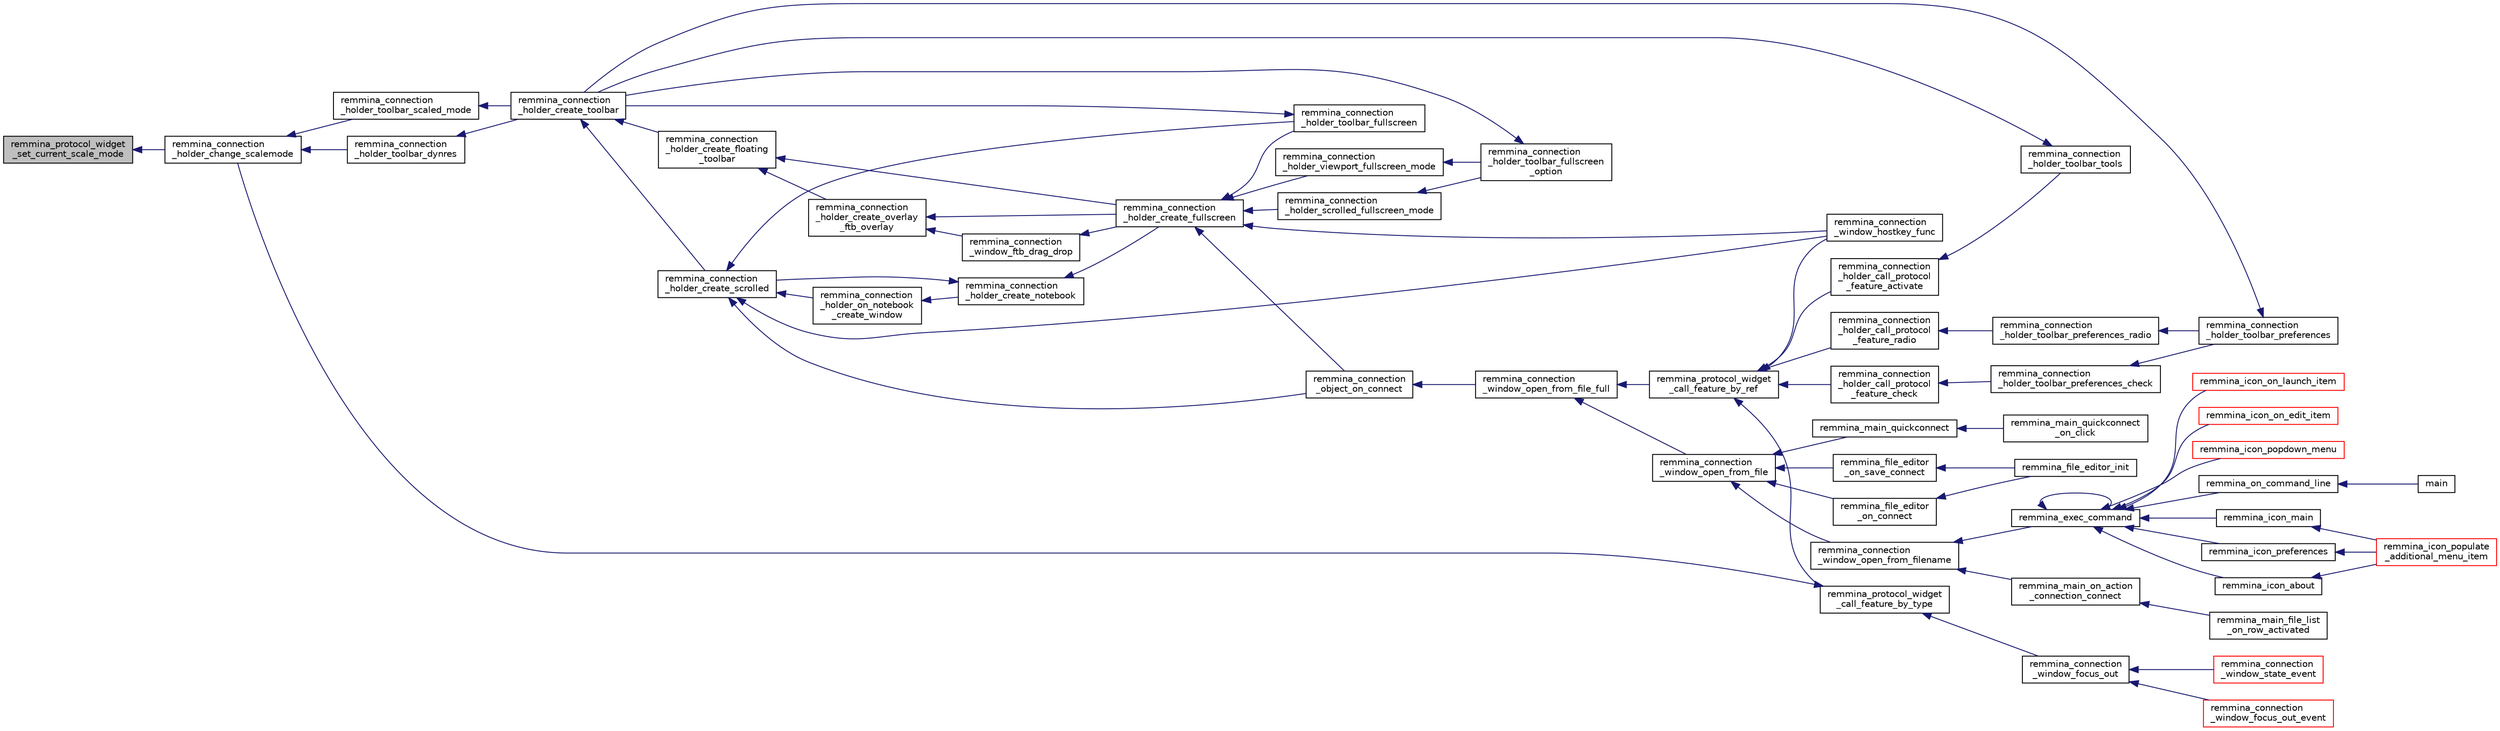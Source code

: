 digraph "remmina_protocol_widget_set_current_scale_mode"
{
  edge [fontname="Helvetica",fontsize="10",labelfontname="Helvetica",labelfontsize="10"];
  node [fontname="Helvetica",fontsize="10",shape=record];
  rankdir="LR";
  Node3789 [label="remmina_protocol_widget\l_set_current_scale_mode",height=0.2,width=0.4,color="black", fillcolor="grey75", style="filled", fontcolor="black"];
  Node3789 -> Node3790 [dir="back",color="midnightblue",fontsize="10",style="solid",fontname="Helvetica"];
  Node3790 [label="remmina_connection\l_holder_change_scalemode",height=0.2,width=0.4,color="black", fillcolor="white", style="filled",URL="$remmina__connection__window_8c.html#a5565ebedf82eb9f2d54b7f447b4c930e"];
  Node3790 -> Node3791 [dir="back",color="midnightblue",fontsize="10",style="solid",fontname="Helvetica"];
  Node3791 [label="remmina_connection\l_holder_toolbar_dynres",height=0.2,width=0.4,color="black", fillcolor="white", style="filled",URL="$remmina__connection__window_8c.html#a576e3800c7371f63b27e3832848ac4e5"];
  Node3791 -> Node3792 [dir="back",color="midnightblue",fontsize="10",style="solid",fontname="Helvetica"];
  Node3792 [label="remmina_connection\l_holder_create_toolbar",height=0.2,width=0.4,color="black", fillcolor="white", style="filled",URL="$remmina__connection__window_8c.html#af8138da72278e9e9000276e08a6fd984"];
  Node3792 -> Node3793 [dir="back",color="midnightblue",fontsize="10",style="solid",fontname="Helvetica"];
  Node3793 [label="remmina_connection\l_holder_create_floating\l_toolbar",height=0.2,width=0.4,color="black", fillcolor="white", style="filled",URL="$remmina__connection__window_8c.html#a967dca6c1876afc3e6bcb763f9709d43"];
  Node3793 -> Node3794 [dir="back",color="midnightblue",fontsize="10",style="solid",fontname="Helvetica"];
  Node3794 [label="remmina_connection\l_holder_create_overlay\l_ftb_overlay",height=0.2,width=0.4,color="black", fillcolor="white", style="filled",URL="$remmina__connection__window_8c.html#ab2edcb806312b3367c70fbb13c383ae0"];
  Node3794 -> Node3795 [dir="back",color="midnightblue",fontsize="10",style="solid",fontname="Helvetica"];
  Node3795 [label="remmina_connection\l_window_ftb_drag_drop",height=0.2,width=0.4,color="black", fillcolor="white", style="filled",URL="$remmina__connection__window_8c.html#a15c9b2bd929f8f2bb64d0bb6fa60f067"];
  Node3795 -> Node3796 [dir="back",color="midnightblue",fontsize="10",style="solid",fontname="Helvetica"];
  Node3796 [label="remmina_connection\l_holder_create_fullscreen",height=0.2,width=0.4,color="black", fillcolor="white", style="filled",URL="$remmina__connection__window_8c.html#ae67ca4d276339723c1ff87fc224eaccf"];
  Node3796 -> Node3797 [dir="back",color="midnightblue",fontsize="10",style="solid",fontname="Helvetica"];
  Node3797 [label="remmina_connection\l_holder_toolbar_fullscreen",height=0.2,width=0.4,color="black", fillcolor="white", style="filled",URL="$remmina__connection__window_8c.html#a02ac20f50f1b7b816bd7208127efdbee"];
  Node3797 -> Node3792 [dir="back",color="midnightblue",fontsize="10",style="solid",fontname="Helvetica"];
  Node3796 -> Node3798 [dir="back",color="midnightblue",fontsize="10",style="solid",fontname="Helvetica"];
  Node3798 [label="remmina_connection\l_holder_viewport_fullscreen_mode",height=0.2,width=0.4,color="black", fillcolor="white", style="filled",URL="$remmina__connection__window_8c.html#a0e99d0ff8c39f2c6de508eee9ef498c5"];
  Node3798 -> Node3799 [dir="back",color="midnightblue",fontsize="10",style="solid",fontname="Helvetica"];
  Node3799 [label="remmina_connection\l_holder_toolbar_fullscreen\l_option",height=0.2,width=0.4,color="black", fillcolor="white", style="filled",URL="$remmina__connection__window_8c.html#a1415cdcbed0e6fe9a7978586bf132207"];
  Node3799 -> Node3792 [dir="back",color="midnightblue",fontsize="10",style="solid",fontname="Helvetica"];
  Node3796 -> Node3800 [dir="back",color="midnightblue",fontsize="10",style="solid",fontname="Helvetica"];
  Node3800 [label="remmina_connection\l_holder_scrolled_fullscreen_mode",height=0.2,width=0.4,color="black", fillcolor="white", style="filled",URL="$remmina__connection__window_8c.html#aa25cae5c0e15e13b817b925e42a044a9"];
  Node3800 -> Node3799 [dir="back",color="midnightblue",fontsize="10",style="solid",fontname="Helvetica"];
  Node3796 -> Node3801 [dir="back",color="midnightblue",fontsize="10",style="solid",fontname="Helvetica"];
  Node3801 [label="remmina_connection\l_window_hostkey_func",height=0.2,width=0.4,color="black", fillcolor="white", style="filled",URL="$remmina__connection__window_8c.html#abef663d930076deb3105f86dabe2a9c3"];
  Node3796 -> Node3802 [dir="back",color="midnightblue",fontsize="10",style="solid",fontname="Helvetica"];
  Node3802 [label="remmina_connection\l_object_on_connect",height=0.2,width=0.4,color="black", fillcolor="white", style="filled",URL="$remmina__connection__window_8c.html#a0ad685a873ecef95ec13caba17e0c22e"];
  Node3802 -> Node3803 [dir="back",color="midnightblue",fontsize="10",style="solid",fontname="Helvetica"];
  Node3803 [label="remmina_connection\l_window_open_from_file_full",height=0.2,width=0.4,color="black", fillcolor="white", style="filled",URL="$remmina__connection__window_8h.html#adbf2b670ca3bae96a99cb0b36021a961"];
  Node3803 -> Node3804 [dir="back",color="midnightblue",fontsize="10",style="solid",fontname="Helvetica"];
  Node3804 [label="remmina_connection\l_window_open_from_file",height=0.2,width=0.4,color="black", fillcolor="white", style="filled",URL="$remmina__connection__window_8h.html#a1c7f722a89609523cc4de079cc82f23c"];
  Node3804 -> Node3805 [dir="back",color="midnightblue",fontsize="10",style="solid",fontname="Helvetica"];
  Node3805 [label="remmina_connection\l_window_open_from_filename",height=0.2,width=0.4,color="black", fillcolor="white", style="filled",URL="$remmina__connection__window_8h.html#ab0ed27ef360efc7d92906cbabf9da5db"];
  Node3805 -> Node3806 [dir="back",color="midnightblue",fontsize="10",style="solid",fontname="Helvetica"];
  Node3806 [label="remmina_exec_command",height=0.2,width=0.4,color="black", fillcolor="white", style="filled",URL="$remmina__exec_8h.html#a424cabdcff647797061e7482049d62a7"];
  Node3806 -> Node3807 [dir="back",color="midnightblue",fontsize="10",style="solid",fontname="Helvetica"];
  Node3807 [label="remmina_on_command_line",height=0.2,width=0.4,color="black", fillcolor="white", style="filled",URL="$remmina_8c.html#aeb286fc5bd52ab5382ab8cb495dc2914"];
  Node3807 -> Node3808 [dir="back",color="midnightblue",fontsize="10",style="solid",fontname="Helvetica"];
  Node3808 [label="main",height=0.2,width=0.4,color="black", fillcolor="white", style="filled",URL="$remmina_8c.html#a0ddf1224851353fc92bfbff6f499fa97"];
  Node3806 -> Node3806 [dir="back",color="midnightblue",fontsize="10",style="solid",fontname="Helvetica"];
  Node3806 -> Node3809 [dir="back",color="midnightblue",fontsize="10",style="solid",fontname="Helvetica"];
  Node3809 [label="remmina_icon_main",height=0.2,width=0.4,color="black", fillcolor="white", style="filled",URL="$remmina__icon_8c.html#a920476110ab6410c8fc8cf734109e497"];
  Node3809 -> Node3810 [dir="back",color="midnightblue",fontsize="10",style="solid",fontname="Helvetica"];
  Node3810 [label="remmina_icon_populate\l_additional_menu_item",height=0.2,width=0.4,color="red", fillcolor="white", style="filled",URL="$remmina__icon_8c.html#a8aaf73ed94cf20dcce1c7be26262cb56"];
  Node3806 -> Node3820 [dir="back",color="midnightblue",fontsize="10",style="solid",fontname="Helvetica"];
  Node3820 [label="remmina_icon_preferences",height=0.2,width=0.4,color="black", fillcolor="white", style="filled",URL="$remmina__icon_8c.html#ad3b0e3d12e4854eae05b1afea19da404"];
  Node3820 -> Node3810 [dir="back",color="midnightblue",fontsize="10",style="solid",fontname="Helvetica"];
  Node3806 -> Node3821 [dir="back",color="midnightblue",fontsize="10",style="solid",fontname="Helvetica"];
  Node3821 [label="remmina_icon_about",height=0.2,width=0.4,color="black", fillcolor="white", style="filled",URL="$remmina__icon_8c.html#a5cdf1958ef01e49889bcee2e90e2cf71"];
  Node3821 -> Node3810 [dir="back",color="midnightblue",fontsize="10",style="solid",fontname="Helvetica"];
  Node3806 -> Node3822 [dir="back",color="midnightblue",fontsize="10",style="solid",fontname="Helvetica"];
  Node3822 [label="remmina_icon_on_launch_item",height=0.2,width=0.4,color="red", fillcolor="white", style="filled",URL="$remmina__icon_8c.html#ad1699688680e12abcfd5c74dd2f76d83"];
  Node3806 -> Node3825 [dir="back",color="midnightblue",fontsize="10",style="solid",fontname="Helvetica"];
  Node3825 [label="remmina_icon_on_edit_item",height=0.2,width=0.4,color="red", fillcolor="white", style="filled",URL="$remmina__icon_8c.html#af8708120906a8dc41a7998ebf9ecd129"];
  Node3806 -> Node3826 [dir="back",color="midnightblue",fontsize="10",style="solid",fontname="Helvetica"];
  Node3826 [label="remmina_icon_popdown_menu",height=0.2,width=0.4,color="red", fillcolor="white", style="filled",URL="$remmina__icon_8c.html#a444be76e3c3a065279c5f9abc7fae833"];
  Node3805 -> Node3827 [dir="back",color="midnightblue",fontsize="10",style="solid",fontname="Helvetica"];
  Node3827 [label="remmina_main_on_action\l_connection_connect",height=0.2,width=0.4,color="black", fillcolor="white", style="filled",URL="$remmina__main_8c.html#ae023d1cb099a4f7bee79f13760566cbf"];
  Node3827 -> Node3828 [dir="back",color="midnightblue",fontsize="10",style="solid",fontname="Helvetica"];
  Node3828 [label="remmina_main_file_list\l_on_row_activated",height=0.2,width=0.4,color="black", fillcolor="white", style="filled",URL="$remmina__main_8c.html#aba1a89a2400c5cc8373c6bd34602ac10"];
  Node3804 -> Node3829 [dir="back",color="midnightblue",fontsize="10",style="solid",fontname="Helvetica"];
  Node3829 [label="remmina_file_editor\l_on_connect",height=0.2,width=0.4,color="black", fillcolor="white", style="filled",URL="$remmina__file__editor_8c.html#a73b8581fd1fd77532b748d91a2951f25"];
  Node3829 -> Node3813 [dir="back",color="midnightblue",fontsize="10",style="solid",fontname="Helvetica"];
  Node3813 [label="remmina_file_editor_init",height=0.2,width=0.4,color="black", fillcolor="white", style="filled",URL="$remmina__file__editor_8c.html#a9afd8d41c66f547320930eb331f3124d"];
  Node3804 -> Node3814 [dir="back",color="midnightblue",fontsize="10",style="solid",fontname="Helvetica"];
  Node3814 [label="remmina_file_editor\l_on_save_connect",height=0.2,width=0.4,color="black", fillcolor="white", style="filled",URL="$remmina__file__editor_8c.html#a57224f3f69f04f398de563b71be6b18e"];
  Node3814 -> Node3813 [dir="back",color="midnightblue",fontsize="10",style="solid",fontname="Helvetica"];
  Node3804 -> Node3830 [dir="back",color="midnightblue",fontsize="10",style="solid",fontname="Helvetica"];
  Node3830 [label="remmina_main_quickconnect",height=0.2,width=0.4,color="black", fillcolor="white", style="filled",URL="$remmina__main_8c.html#a802458852abacebfb16f1f4295806a01"];
  Node3830 -> Node3831 [dir="back",color="midnightblue",fontsize="10",style="solid",fontname="Helvetica"];
  Node3831 [label="remmina_main_quickconnect\l_on_click",height=0.2,width=0.4,color="black", fillcolor="white", style="filled",URL="$remmina__main_8c.html#a210e9e04c7c97cc86412044de31f659d"];
  Node3803 -> Node3832 [dir="back",color="midnightblue",fontsize="10",style="solid",fontname="Helvetica"];
  Node3832 [label="remmina_protocol_widget\l_call_feature_by_ref",height=0.2,width=0.4,color="black", fillcolor="white", style="filled",URL="$remmina__protocol__widget_8h.html#a605b69a9aa4393024369cc5070488692"];
  Node3832 -> Node3833 [dir="back",color="midnightblue",fontsize="10",style="solid",fontname="Helvetica"];
  Node3833 [label="remmina_connection\l_holder_call_protocol\l_feature_radio",height=0.2,width=0.4,color="black", fillcolor="white", style="filled",URL="$remmina__connection__window_8c.html#a86280cb973101817f7410af393bc2f98"];
  Node3833 -> Node3834 [dir="back",color="midnightblue",fontsize="10",style="solid",fontname="Helvetica"];
  Node3834 [label="remmina_connection\l_holder_toolbar_preferences_radio",height=0.2,width=0.4,color="black", fillcolor="white", style="filled",URL="$remmina__connection__window_8c.html#a1ddab4aacc284c606ab237eae9c0b5a9"];
  Node3834 -> Node3835 [dir="back",color="midnightblue",fontsize="10",style="solid",fontname="Helvetica"];
  Node3835 [label="remmina_connection\l_holder_toolbar_preferences",height=0.2,width=0.4,color="black", fillcolor="white", style="filled",URL="$remmina__connection__window_8c.html#a78ec7d6e66d6e6569c1a9a0230c74bc8"];
  Node3835 -> Node3792 [dir="back",color="midnightblue",fontsize="10",style="solid",fontname="Helvetica"];
  Node3832 -> Node3836 [dir="back",color="midnightblue",fontsize="10",style="solid",fontname="Helvetica"];
  Node3836 [label="remmina_connection\l_holder_call_protocol\l_feature_check",height=0.2,width=0.4,color="black", fillcolor="white", style="filled",URL="$remmina__connection__window_8c.html#a8d924ded7fe147df8b5f113e2fb1d6e7"];
  Node3836 -> Node3837 [dir="back",color="midnightblue",fontsize="10",style="solid",fontname="Helvetica"];
  Node3837 [label="remmina_connection\l_holder_toolbar_preferences_check",height=0.2,width=0.4,color="black", fillcolor="white", style="filled",URL="$remmina__connection__window_8c.html#ada0dce340f5f1484c496a2357e8a2c69"];
  Node3837 -> Node3835 [dir="back",color="midnightblue",fontsize="10",style="solid",fontname="Helvetica"];
  Node3832 -> Node3838 [dir="back",color="midnightblue",fontsize="10",style="solid",fontname="Helvetica"];
  Node3838 [label="remmina_connection\l_holder_call_protocol\l_feature_activate",height=0.2,width=0.4,color="black", fillcolor="white", style="filled",URL="$remmina__connection__window_8c.html#a4507b43c6fd10bc68d9512c6b253a552"];
  Node3838 -> Node3839 [dir="back",color="midnightblue",fontsize="10",style="solid",fontname="Helvetica"];
  Node3839 [label="remmina_connection\l_holder_toolbar_tools",height=0.2,width=0.4,color="black", fillcolor="white", style="filled",URL="$remmina__connection__window_8c.html#a51cc0b2274049920f67c71047bd76213"];
  Node3839 -> Node3792 [dir="back",color="midnightblue",fontsize="10",style="solid",fontname="Helvetica"];
  Node3832 -> Node3801 [dir="back",color="midnightblue",fontsize="10",style="solid",fontname="Helvetica"];
  Node3832 -> Node3840 [dir="back",color="midnightblue",fontsize="10",style="solid",fontname="Helvetica"];
  Node3840 [label="remmina_protocol_widget\l_call_feature_by_type",height=0.2,width=0.4,color="black", fillcolor="white", style="filled",URL="$remmina__protocol__widget_8h.html#a6a630e96e5b914d60d678ae8eaad4cd9"];
  Node3840 -> Node3790 [dir="back",color="midnightblue",fontsize="10",style="solid",fontname="Helvetica"];
  Node3840 -> Node3841 [dir="back",color="midnightblue",fontsize="10",style="solid",fontname="Helvetica"];
  Node3841 [label="remmina_connection\l_window_focus_out",height=0.2,width=0.4,color="black", fillcolor="white", style="filled",URL="$remmina__connection__window_8c.html#a8c242e0a7ee57ed79099c330d696b43f"];
  Node3841 -> Node3842 [dir="back",color="midnightblue",fontsize="10",style="solid",fontname="Helvetica"];
  Node3842 [label="remmina_connection\l_window_focus_out_event",height=0.2,width=0.4,color="red", fillcolor="white", style="filled",URL="$remmina__connection__window_8c.html#a539828a1dd435bee083d82136691176c"];
  Node3841 -> Node3847 [dir="back",color="midnightblue",fontsize="10",style="solid",fontname="Helvetica"];
  Node3847 [label="remmina_connection\l_window_state_event",height=0.2,width=0.4,color="red", fillcolor="white", style="filled",URL="$remmina__connection__window_8c.html#a174d5b1e983a96c98aae2e8078f462bd"];
  Node3794 -> Node3796 [dir="back",color="midnightblue",fontsize="10",style="solid",fontname="Helvetica"];
  Node3793 -> Node3796 [dir="back",color="midnightblue",fontsize="10",style="solid",fontname="Helvetica"];
  Node3792 -> Node3844 [dir="back",color="midnightblue",fontsize="10",style="solid",fontname="Helvetica"];
  Node3844 [label="remmina_connection\l_holder_create_scrolled",height=0.2,width=0.4,color="black", fillcolor="white", style="filled",URL="$remmina__connection__window_8c.html#a57b3656c37df65d276ddd50a16906dc7"];
  Node3844 -> Node3797 [dir="back",color="midnightblue",fontsize="10",style="solid",fontname="Helvetica"];
  Node3844 -> Node3845 [dir="back",color="midnightblue",fontsize="10",style="solid",fontname="Helvetica"];
  Node3845 [label="remmina_connection\l_holder_on_notebook\l_create_window",height=0.2,width=0.4,color="black", fillcolor="white", style="filled",URL="$remmina__connection__window_8c.html#a2f5fc595c1aad851962aa58e2009bcce"];
  Node3845 -> Node3846 [dir="back",color="midnightblue",fontsize="10",style="solid",fontname="Helvetica"];
  Node3846 [label="remmina_connection\l_holder_create_notebook",height=0.2,width=0.4,color="black", fillcolor="white", style="filled",URL="$remmina__connection__window_8c.html#ae616dc409c5775dc73d9a83c1f081705"];
  Node3846 -> Node3844 [dir="back",color="midnightblue",fontsize="10",style="solid",fontname="Helvetica"];
  Node3846 -> Node3796 [dir="back",color="midnightblue",fontsize="10",style="solid",fontname="Helvetica"];
  Node3844 -> Node3801 [dir="back",color="midnightblue",fontsize="10",style="solid",fontname="Helvetica"];
  Node3844 -> Node3802 [dir="back",color="midnightblue",fontsize="10",style="solid",fontname="Helvetica"];
  Node3790 -> Node3848 [dir="back",color="midnightblue",fontsize="10",style="solid",fontname="Helvetica"];
  Node3848 [label="remmina_connection\l_holder_toolbar_scaled_mode",height=0.2,width=0.4,color="black", fillcolor="white", style="filled",URL="$remmina__connection__window_8c.html#ad6136dd7c0867a5a5f1c0b0645632ee4"];
  Node3848 -> Node3792 [dir="back",color="midnightblue",fontsize="10",style="solid",fontname="Helvetica"];
}

